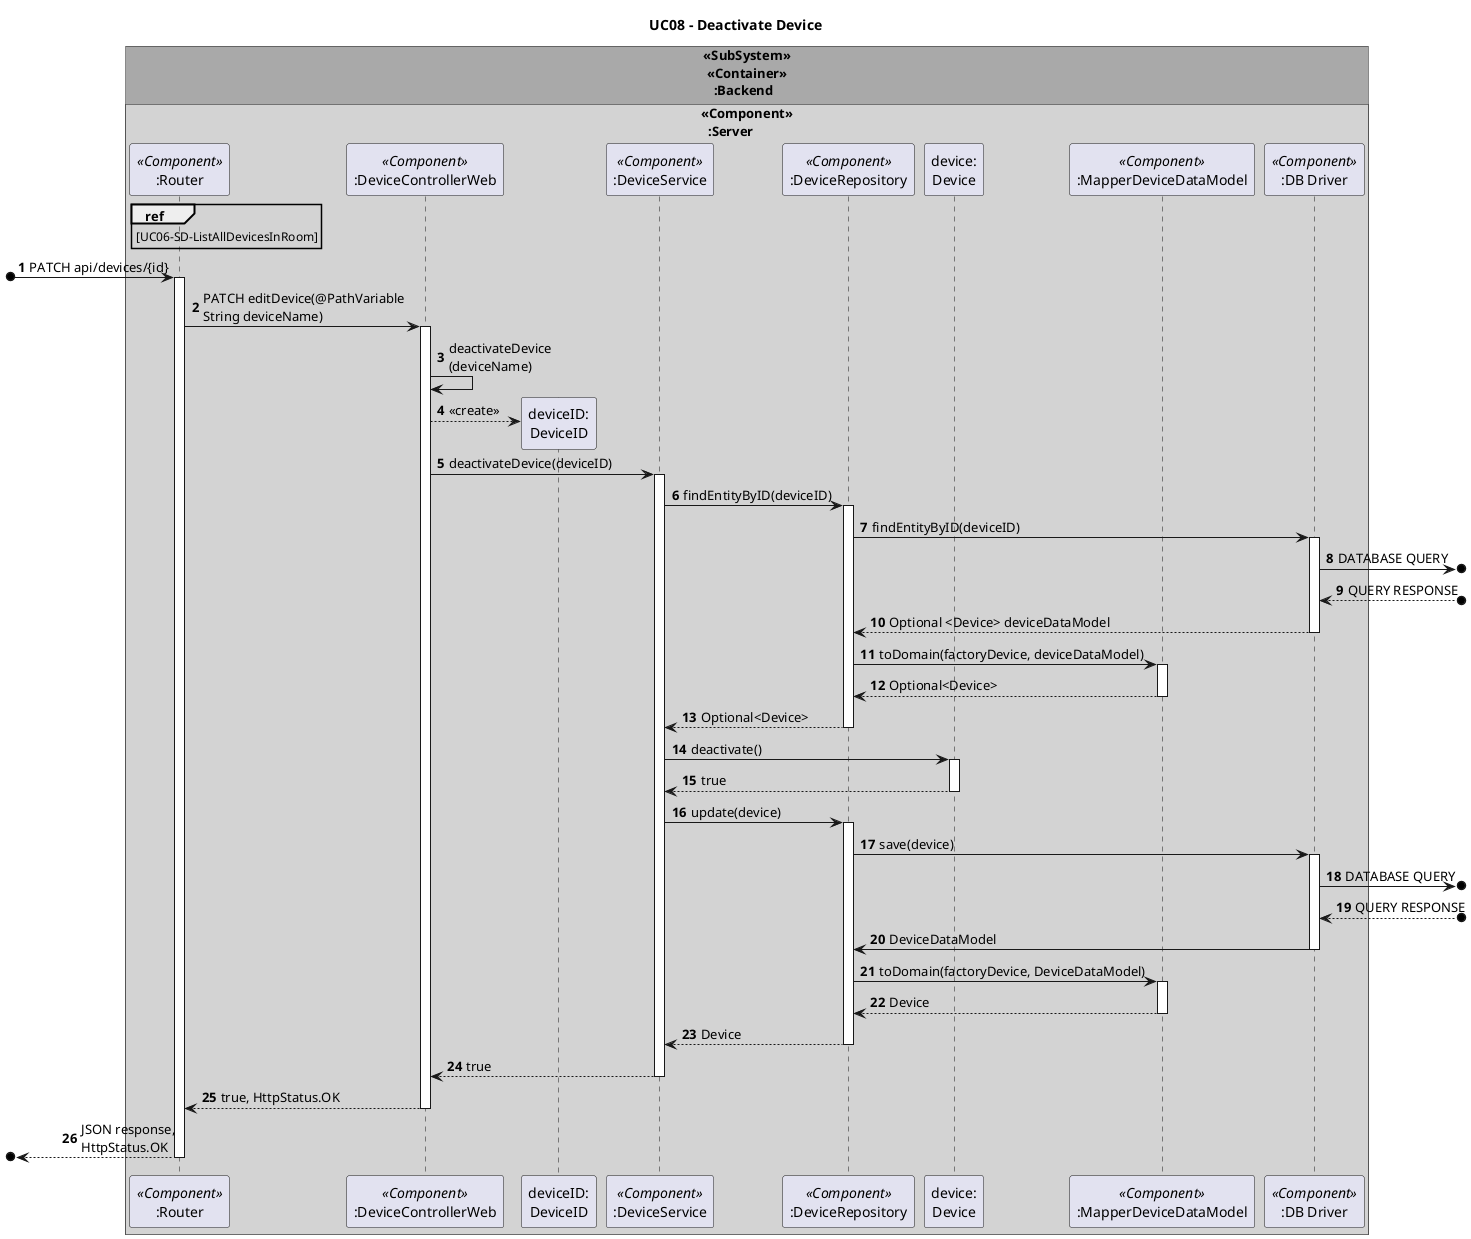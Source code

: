 @startuml
title UC08 - Deactivate Device
autonumber

!pragma teoz true
box "<<SubSystem>>\n <<Container>>\n   :Backend" #DarkGrey
box "<<Component>>\n  :Server" #LightGrey

participant ":Router" as Router <<Component>>
participant ":DeviceControllerWeb" as Controller <<Component>>
participant "deviceID:\nDeviceID" as deviceID
participant ":DeviceService" as Service <<Component>>
participant ":DeviceRepository" as Repo <<Component>>
participant "device:\nDevice" as Device
participant ":MapperDeviceDataModel" as DeviceMapperDataModel <<Component>>
participant ":DB Driver" as dbDriver <<Component>>

ref over Router
[UC06-SD-ListAllDevicesInRoom]
end ref

[o-> Router: PATCH api/devices/{id}
activate Router

'GET DOMAIN DEVICE FOR A GIVEN DEVICEDTO
Router -> Controller: PATCH editDevice(@PathVariable \nString deviceName)
activate Controller
Controller -> Controller : deactivateDevice\n(deviceName)
Controller --> deviceID**: <<create>>

'Make the request to the service
Controller -> Service: deactivateDevice(deviceID)
activate Service

'CHECK IF ENTITY EXISTS IN REPO
Service -> Repo: findEntityByID(deviceID)
activate Repo

Repo -> dbDriver: findEntityByID(deviceID)
activate dbDriver
dbDriver ->o]: DATABASE QUERY
dbDriver <--o]: QUERY RESPONSE
dbDriver --> Repo: Optional <Device> deviceDataModel
deactivate dbDriver

Repo -> DeviceMapperDataModel: toDomain(factoryDevice, deviceDataModel)
activate DeviceMapperDataModel
DeviceMapperDataModel --> Repo: Optional<Device>
deactivate DeviceMapperDataModel

Repo --> Service: Optional<Device>
deactivate Repo

Service -> Device: deactivate()
activate Device
Device --> Service: true
deactivate Device

Service -> Repo: update(device)
activate Repo
Repo -> dbDriver: save(device)
activate dbDriver
dbDriver ->o]: DATABASE QUERY
dbDriver <--o]: QUERY RESPONSE
dbDriver -> Repo: DeviceDataModel
deactivate dbDriver
Repo -> DeviceMapperDataModel: toDomain(factoryDevice, DeviceDataModel)
activate DeviceMapperDataModel
DeviceMapperDataModel --> Repo: Device
deactivate DeviceMapperDataModel
Repo --> Service: Device
deactivate Repo

Service --> Controller: true
deactivate Service
Router <-- Controller: true, HttpStatus.OK
deactivate Controller

deactivate Controller

[o<-- Router: JSON response, \nHttpStatus.OK
deactivate Router

'END
@enduml